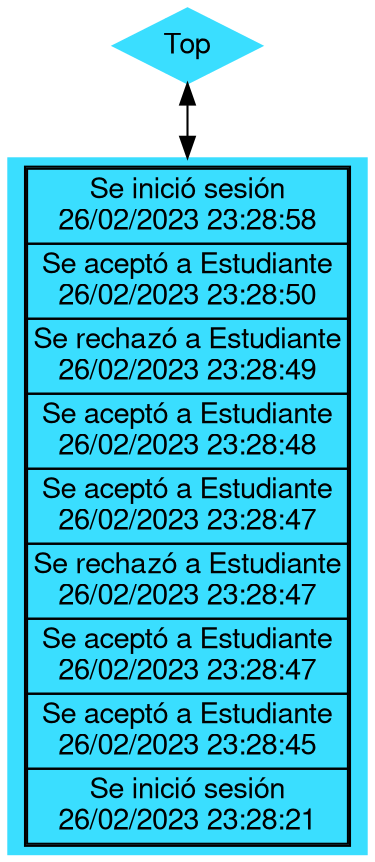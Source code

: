 digraph G {
node[shape=rectangle style=filled pencolor="#00000" color="#3ADEFF" fontname="Helvetica,Arial"];
edge [dir=both]
rankdir=TB;
Top [shape=Mdiamond]
N[label=<<table cellspacing="0"><tr><td>Se inició sesión<br/>26/02/2023 23:28:58</td></tr>
<tr><td>Se aceptó a Estudiante<br/>26/02/2023 23:28:50</td></tr>
<tr><td>Se rechazó a Estudiante<br/>26/02/2023 23:28:49</td></tr>
<tr><td>Se aceptó a Estudiante<br/>26/02/2023 23:28:48</td></tr>
<tr><td>Se aceptó a Estudiante<br/>26/02/2023 23:28:47</td></tr>
<tr><td>Se rechazó a Estudiante<br/>26/02/2023 23:28:47</td></tr>
<tr><td>Se aceptó a Estudiante<br/>26/02/2023 23:28:47</td></tr>
<tr><td>Se aceptó a Estudiante<br/>26/02/2023 23:28:45</td></tr>
<tr><td>Se inició sesión<br/>26/02/2023 23:28:21</td></tr></table>>]
Top -> N
}